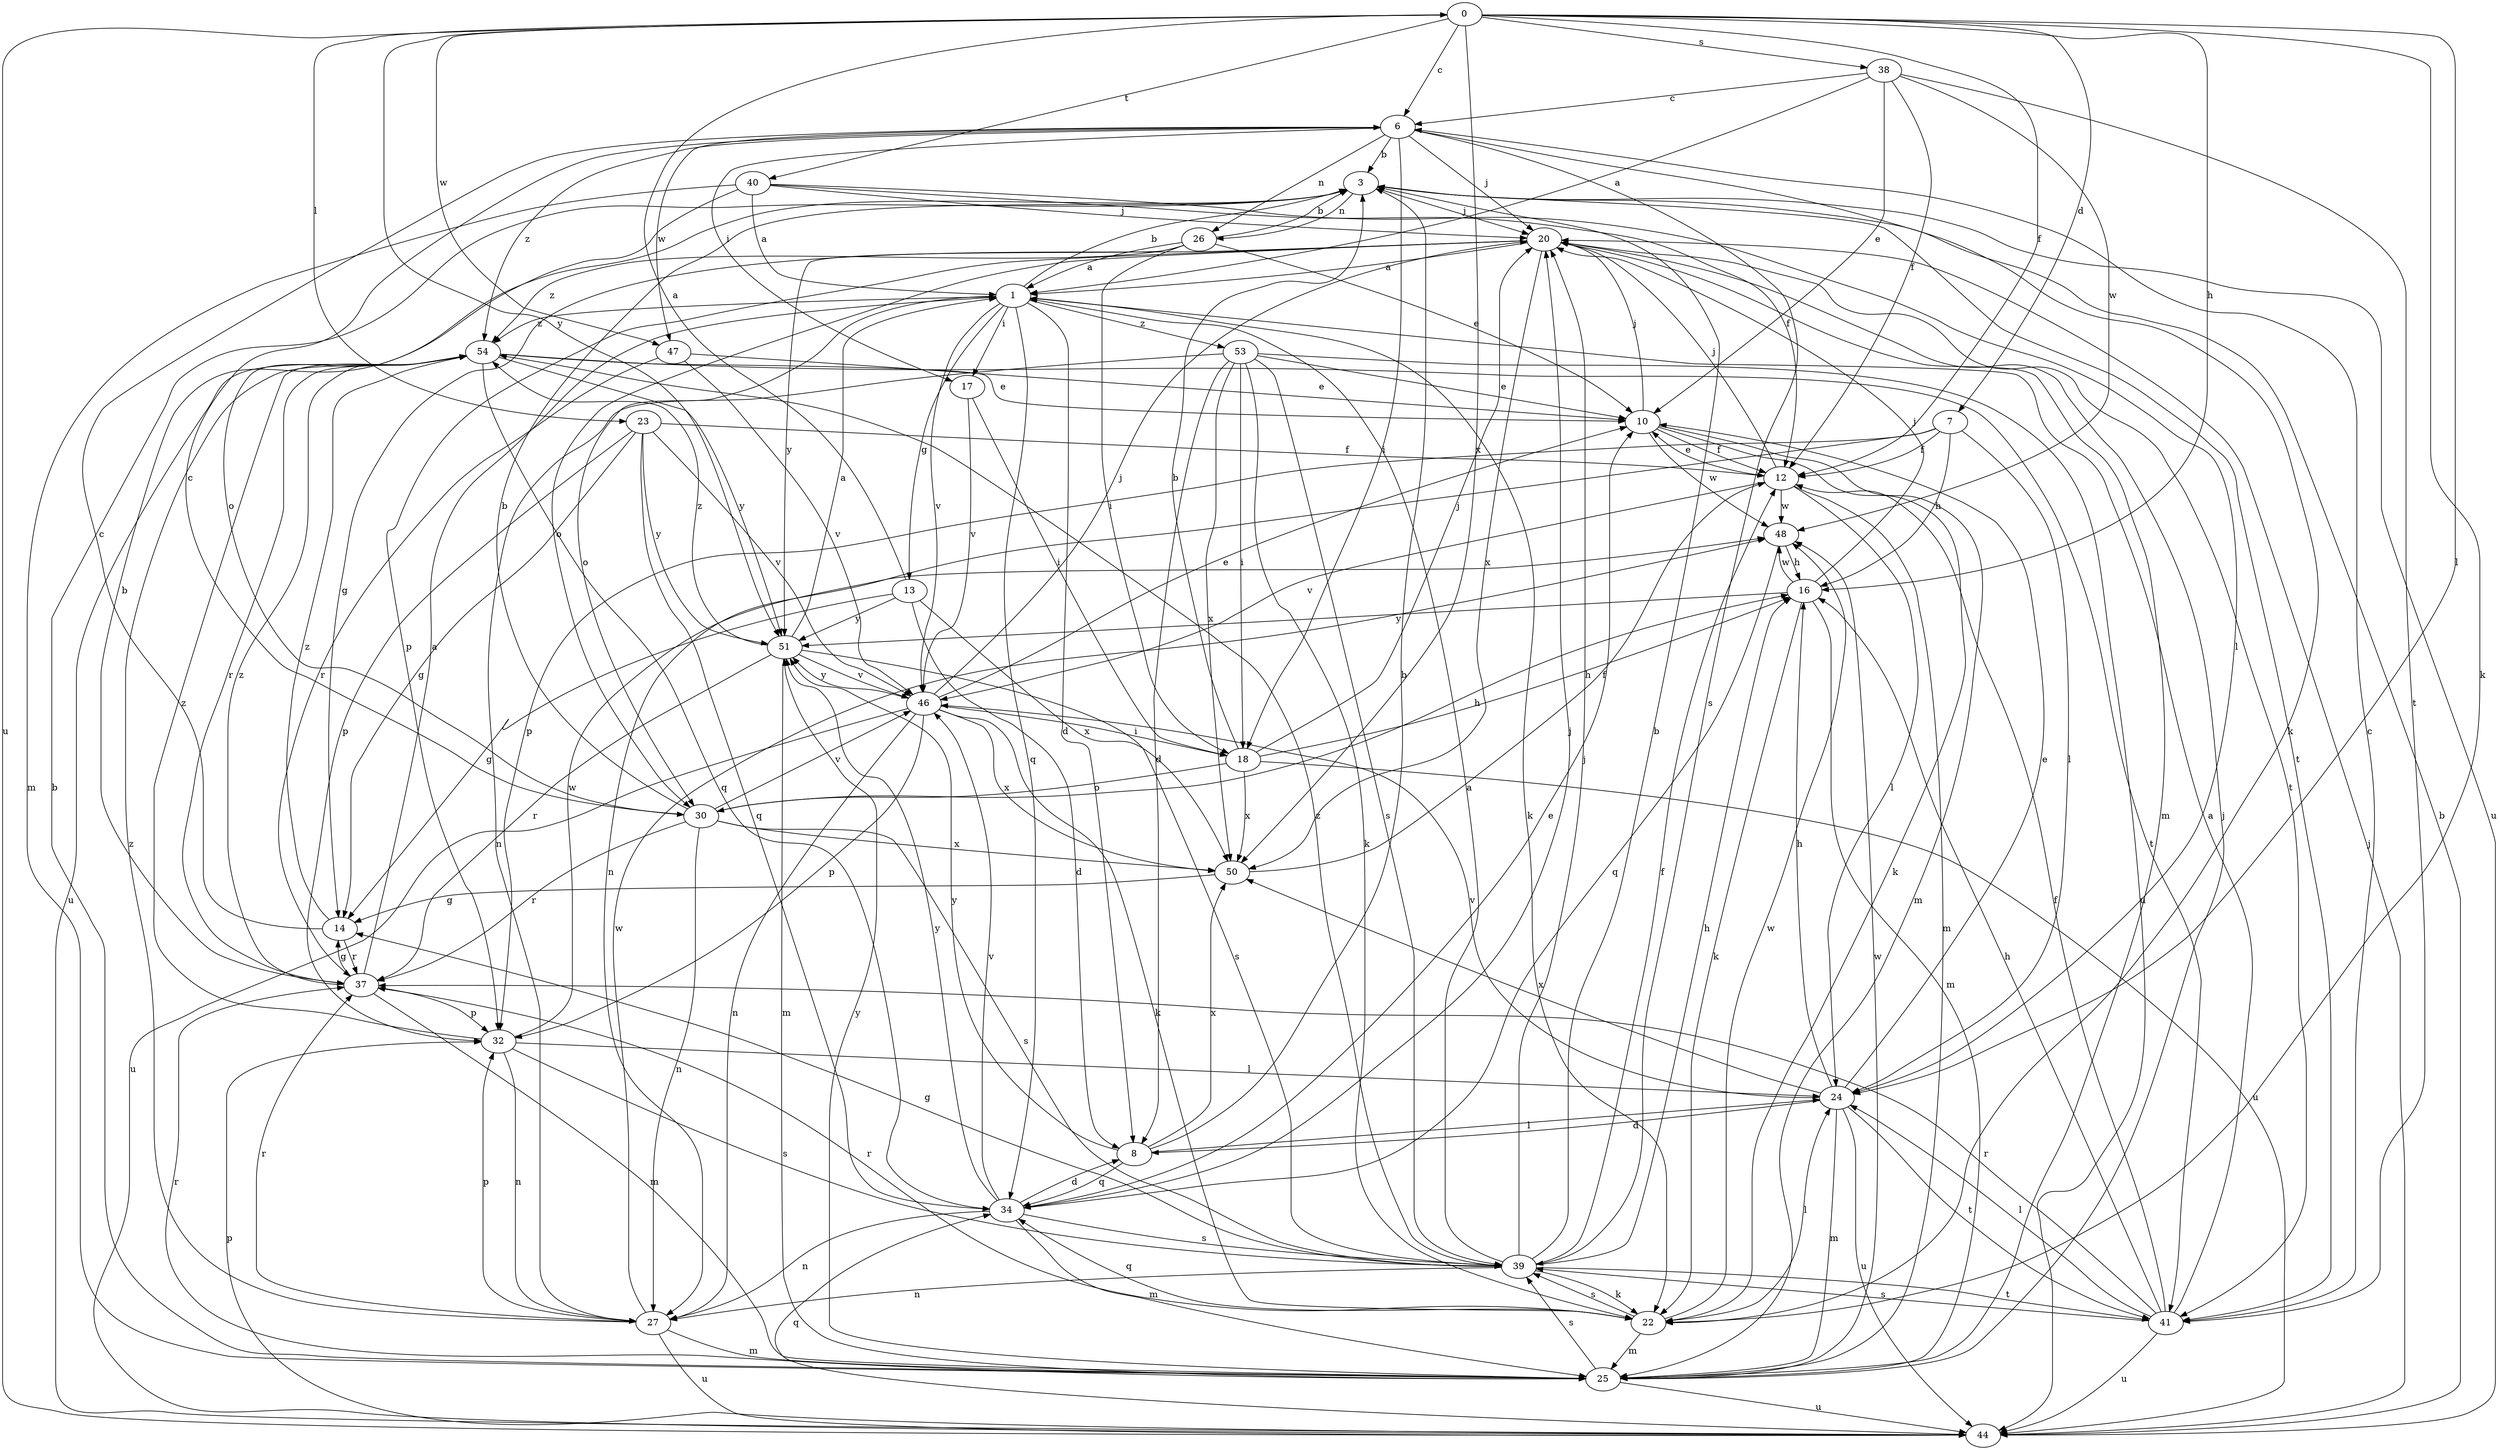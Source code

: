 strict digraph  {
0;
1;
3;
6;
7;
8;
10;
12;
13;
14;
16;
17;
18;
20;
22;
23;
24;
25;
26;
27;
30;
32;
34;
37;
38;
39;
40;
41;
44;
46;
47;
48;
50;
51;
53;
54;
0 -> 6  [label=c];
0 -> 7  [label=d];
0 -> 12  [label=f];
0 -> 16  [label=h];
0 -> 22  [label=k];
0 -> 23  [label=l];
0 -> 24  [label=l];
0 -> 38  [label=s];
0 -> 40  [label=t];
0 -> 44  [label=u];
0 -> 47  [label=w];
0 -> 50  [label=x];
0 -> 51  [label=y];
1 -> 3  [label=b];
1 -> 8  [label=d];
1 -> 13  [label=g];
1 -> 17  [label=i];
1 -> 22  [label=k];
1 -> 30  [label=o];
1 -> 34  [label=q];
1 -> 46  [label=v];
1 -> 53  [label=z];
1 -> 54  [label=z];
3 -> 20  [label=j];
3 -> 26  [label=n];
3 -> 41  [label=t];
3 -> 44  [label=u];
6 -> 3  [label=b];
6 -> 17  [label=i];
6 -> 18  [label=i];
6 -> 20  [label=j];
6 -> 22  [label=k];
6 -> 26  [label=n];
6 -> 39  [label=s];
6 -> 47  [label=w];
6 -> 54  [label=z];
7 -> 12  [label=f];
7 -> 16  [label=h];
7 -> 24  [label=l];
7 -> 27  [label=n];
7 -> 32  [label=p];
8 -> 3  [label=b];
8 -> 24  [label=l];
8 -> 34  [label=q];
8 -> 50  [label=x];
8 -> 51  [label=y];
10 -> 12  [label=f];
10 -> 20  [label=j];
10 -> 22  [label=k];
10 -> 25  [label=m];
10 -> 48  [label=w];
12 -> 10  [label=e];
12 -> 20  [label=j];
12 -> 24  [label=l];
12 -> 25  [label=m];
12 -> 46  [label=v];
12 -> 48  [label=w];
13 -> 0  [label=a];
13 -> 8  [label=d];
13 -> 14  [label=g];
13 -> 50  [label=x];
13 -> 51  [label=y];
14 -> 6  [label=c];
14 -> 37  [label=r];
14 -> 54  [label=z];
16 -> 20  [label=j];
16 -> 22  [label=k];
16 -> 25  [label=m];
16 -> 48  [label=w];
16 -> 51  [label=y];
17 -> 18  [label=i];
17 -> 46  [label=v];
18 -> 3  [label=b];
18 -> 16  [label=h];
18 -> 20  [label=j];
18 -> 30  [label=o];
18 -> 44  [label=u];
18 -> 50  [label=x];
20 -> 1  [label=a];
20 -> 14  [label=g];
20 -> 25  [label=m];
20 -> 30  [label=o];
20 -> 32  [label=p];
20 -> 41  [label=t];
20 -> 50  [label=x];
22 -> 24  [label=l];
22 -> 25  [label=m];
22 -> 34  [label=q];
22 -> 37  [label=r];
22 -> 39  [label=s];
22 -> 48  [label=w];
23 -> 12  [label=f];
23 -> 14  [label=g];
23 -> 32  [label=p];
23 -> 34  [label=q];
23 -> 46  [label=v];
23 -> 51  [label=y];
24 -> 8  [label=d];
24 -> 10  [label=e];
24 -> 16  [label=h];
24 -> 25  [label=m];
24 -> 41  [label=t];
24 -> 44  [label=u];
24 -> 46  [label=v];
24 -> 50  [label=x];
25 -> 3  [label=b];
25 -> 20  [label=j];
25 -> 37  [label=r];
25 -> 39  [label=s];
25 -> 44  [label=u];
25 -> 48  [label=w];
25 -> 51  [label=y];
26 -> 1  [label=a];
26 -> 3  [label=b];
26 -> 10  [label=e];
26 -> 18  [label=i];
26 -> 51  [label=y];
26 -> 54  [label=z];
27 -> 25  [label=m];
27 -> 32  [label=p];
27 -> 37  [label=r];
27 -> 44  [label=u];
27 -> 48  [label=w];
27 -> 54  [label=z];
30 -> 3  [label=b];
30 -> 6  [label=c];
30 -> 16  [label=h];
30 -> 27  [label=n];
30 -> 37  [label=r];
30 -> 39  [label=s];
30 -> 46  [label=v];
30 -> 50  [label=x];
32 -> 24  [label=l];
32 -> 27  [label=n];
32 -> 39  [label=s];
32 -> 48  [label=w];
32 -> 54  [label=z];
34 -> 8  [label=d];
34 -> 10  [label=e];
34 -> 20  [label=j];
34 -> 25  [label=m];
34 -> 27  [label=n];
34 -> 39  [label=s];
34 -> 46  [label=v];
34 -> 51  [label=y];
37 -> 1  [label=a];
37 -> 3  [label=b];
37 -> 14  [label=g];
37 -> 25  [label=m];
37 -> 32  [label=p];
37 -> 54  [label=z];
38 -> 1  [label=a];
38 -> 6  [label=c];
38 -> 10  [label=e];
38 -> 12  [label=f];
38 -> 41  [label=t];
38 -> 48  [label=w];
39 -> 1  [label=a];
39 -> 3  [label=b];
39 -> 12  [label=f];
39 -> 14  [label=g];
39 -> 16  [label=h];
39 -> 20  [label=j];
39 -> 22  [label=k];
39 -> 27  [label=n];
39 -> 41  [label=t];
39 -> 54  [label=z];
40 -> 1  [label=a];
40 -> 12  [label=f];
40 -> 20  [label=j];
40 -> 24  [label=l];
40 -> 25  [label=m];
40 -> 30  [label=o];
41 -> 1  [label=a];
41 -> 6  [label=c];
41 -> 12  [label=f];
41 -> 16  [label=h];
41 -> 24  [label=l];
41 -> 37  [label=r];
41 -> 39  [label=s];
41 -> 44  [label=u];
44 -> 3  [label=b];
44 -> 20  [label=j];
44 -> 32  [label=p];
44 -> 34  [label=q];
46 -> 10  [label=e];
46 -> 18  [label=i];
46 -> 20  [label=j];
46 -> 22  [label=k];
46 -> 27  [label=n];
46 -> 32  [label=p];
46 -> 44  [label=u];
46 -> 50  [label=x];
46 -> 51  [label=y];
47 -> 10  [label=e];
47 -> 37  [label=r];
47 -> 46  [label=v];
48 -> 16  [label=h];
48 -> 34  [label=q];
50 -> 12  [label=f];
50 -> 14  [label=g];
51 -> 1  [label=a];
51 -> 25  [label=m];
51 -> 37  [label=r];
51 -> 39  [label=s];
51 -> 46  [label=v];
51 -> 54  [label=z];
53 -> 8  [label=d];
53 -> 10  [label=e];
53 -> 18  [label=i];
53 -> 22  [label=k];
53 -> 27  [label=n];
53 -> 39  [label=s];
53 -> 44  [label=u];
53 -> 50  [label=x];
54 -> 10  [label=e];
54 -> 34  [label=q];
54 -> 37  [label=r];
54 -> 41  [label=t];
54 -> 44  [label=u];
54 -> 51  [label=y];
}
